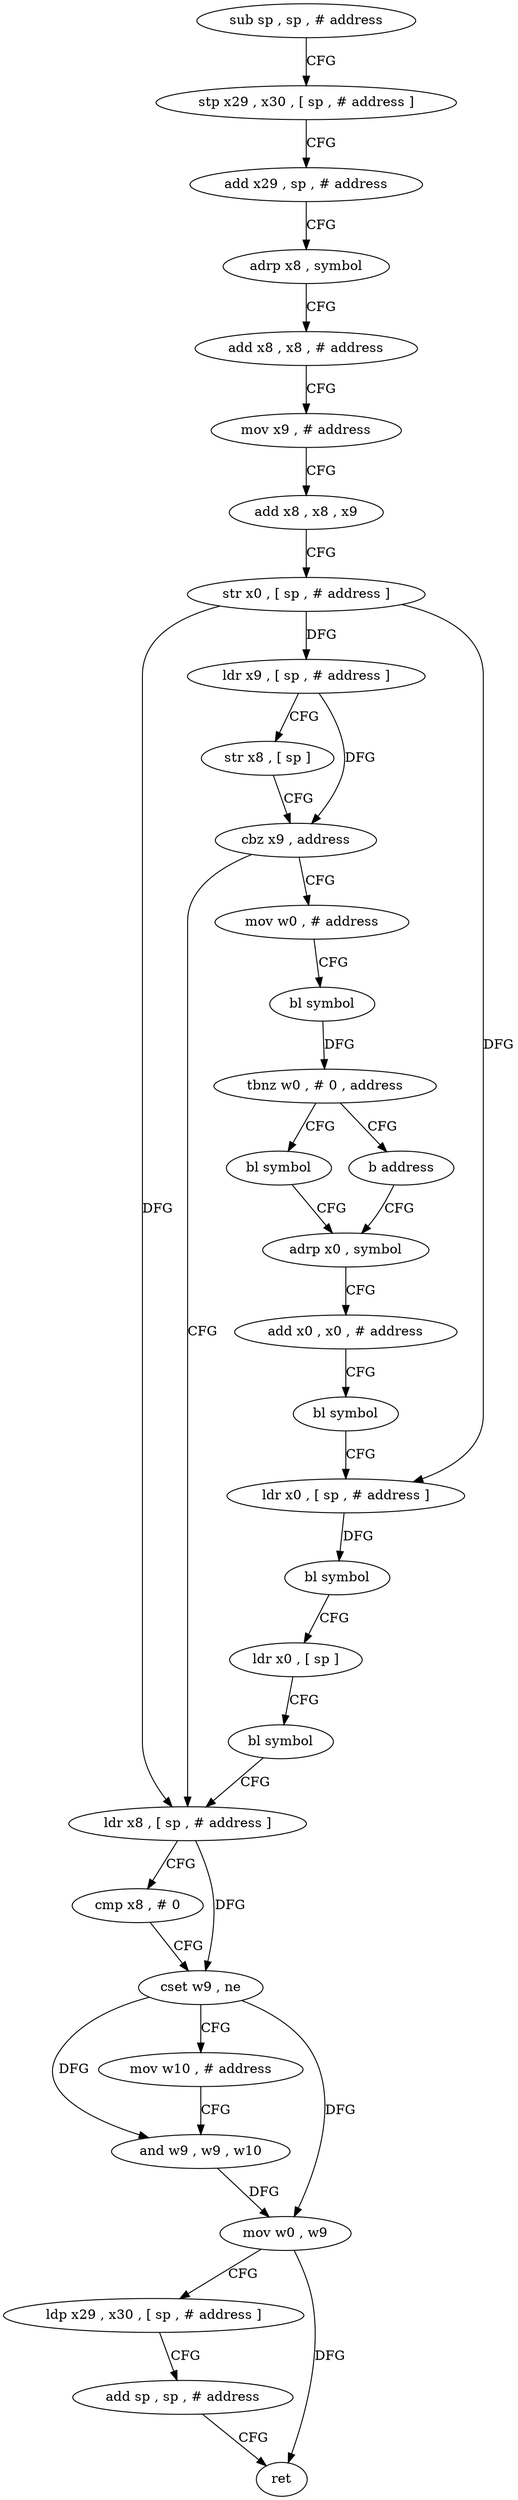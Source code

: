 digraph "func" {
"4233308" [label = "sub sp , sp , # address" ]
"4233312" [label = "stp x29 , x30 , [ sp , # address ]" ]
"4233316" [label = "add x29 , sp , # address" ]
"4233320" [label = "adrp x8 , symbol" ]
"4233324" [label = "add x8 , x8 , # address" ]
"4233328" [label = "mov x9 , # address" ]
"4233332" [label = "add x8 , x8 , x9" ]
"4233336" [label = "str x0 , [ sp , # address ]" ]
"4233340" [label = "ldr x9 , [ sp , # address ]" ]
"4233344" [label = "str x8 , [ sp ]" ]
"4233348" [label = "cbz x9 , address" ]
"4233400" [label = "ldr x8 , [ sp , # address ]" ]
"4233352" [label = "mov w0 , # address" ]
"4233404" [label = "cmp x8 , # 0" ]
"4233408" [label = "cset w9 , ne" ]
"4233412" [label = "mov w10 , # address" ]
"4233416" [label = "and w9 , w9 , w10" ]
"4233420" [label = "mov w0 , w9" ]
"4233424" [label = "ldp x29 , x30 , [ sp , # address ]" ]
"4233428" [label = "add sp , sp , # address" ]
"4233432" [label = "ret" ]
"4233356" [label = "bl symbol" ]
"4233360" [label = "tbnz w0 , # 0 , address" ]
"4233368" [label = "bl symbol" ]
"4233364" [label = "b address" ]
"4233372" [label = "adrp x0 , symbol" ]
"4233376" [label = "add x0 , x0 , # address" ]
"4233380" [label = "bl symbol" ]
"4233384" [label = "ldr x0 , [ sp , # address ]" ]
"4233388" [label = "bl symbol" ]
"4233392" [label = "ldr x0 , [ sp ]" ]
"4233396" [label = "bl symbol" ]
"4233308" -> "4233312" [ label = "CFG" ]
"4233312" -> "4233316" [ label = "CFG" ]
"4233316" -> "4233320" [ label = "CFG" ]
"4233320" -> "4233324" [ label = "CFG" ]
"4233324" -> "4233328" [ label = "CFG" ]
"4233328" -> "4233332" [ label = "CFG" ]
"4233332" -> "4233336" [ label = "CFG" ]
"4233336" -> "4233340" [ label = "DFG" ]
"4233336" -> "4233400" [ label = "DFG" ]
"4233336" -> "4233384" [ label = "DFG" ]
"4233340" -> "4233344" [ label = "CFG" ]
"4233340" -> "4233348" [ label = "DFG" ]
"4233344" -> "4233348" [ label = "CFG" ]
"4233348" -> "4233400" [ label = "CFG" ]
"4233348" -> "4233352" [ label = "CFG" ]
"4233400" -> "4233404" [ label = "CFG" ]
"4233400" -> "4233408" [ label = "DFG" ]
"4233352" -> "4233356" [ label = "CFG" ]
"4233404" -> "4233408" [ label = "CFG" ]
"4233408" -> "4233412" [ label = "CFG" ]
"4233408" -> "4233416" [ label = "DFG" ]
"4233408" -> "4233420" [ label = "DFG" ]
"4233412" -> "4233416" [ label = "CFG" ]
"4233416" -> "4233420" [ label = "DFG" ]
"4233420" -> "4233424" [ label = "CFG" ]
"4233420" -> "4233432" [ label = "DFG" ]
"4233424" -> "4233428" [ label = "CFG" ]
"4233428" -> "4233432" [ label = "CFG" ]
"4233356" -> "4233360" [ label = "DFG" ]
"4233360" -> "4233368" [ label = "CFG" ]
"4233360" -> "4233364" [ label = "CFG" ]
"4233368" -> "4233372" [ label = "CFG" ]
"4233364" -> "4233372" [ label = "CFG" ]
"4233372" -> "4233376" [ label = "CFG" ]
"4233376" -> "4233380" [ label = "CFG" ]
"4233380" -> "4233384" [ label = "CFG" ]
"4233384" -> "4233388" [ label = "DFG" ]
"4233388" -> "4233392" [ label = "CFG" ]
"4233392" -> "4233396" [ label = "CFG" ]
"4233396" -> "4233400" [ label = "CFG" ]
}
